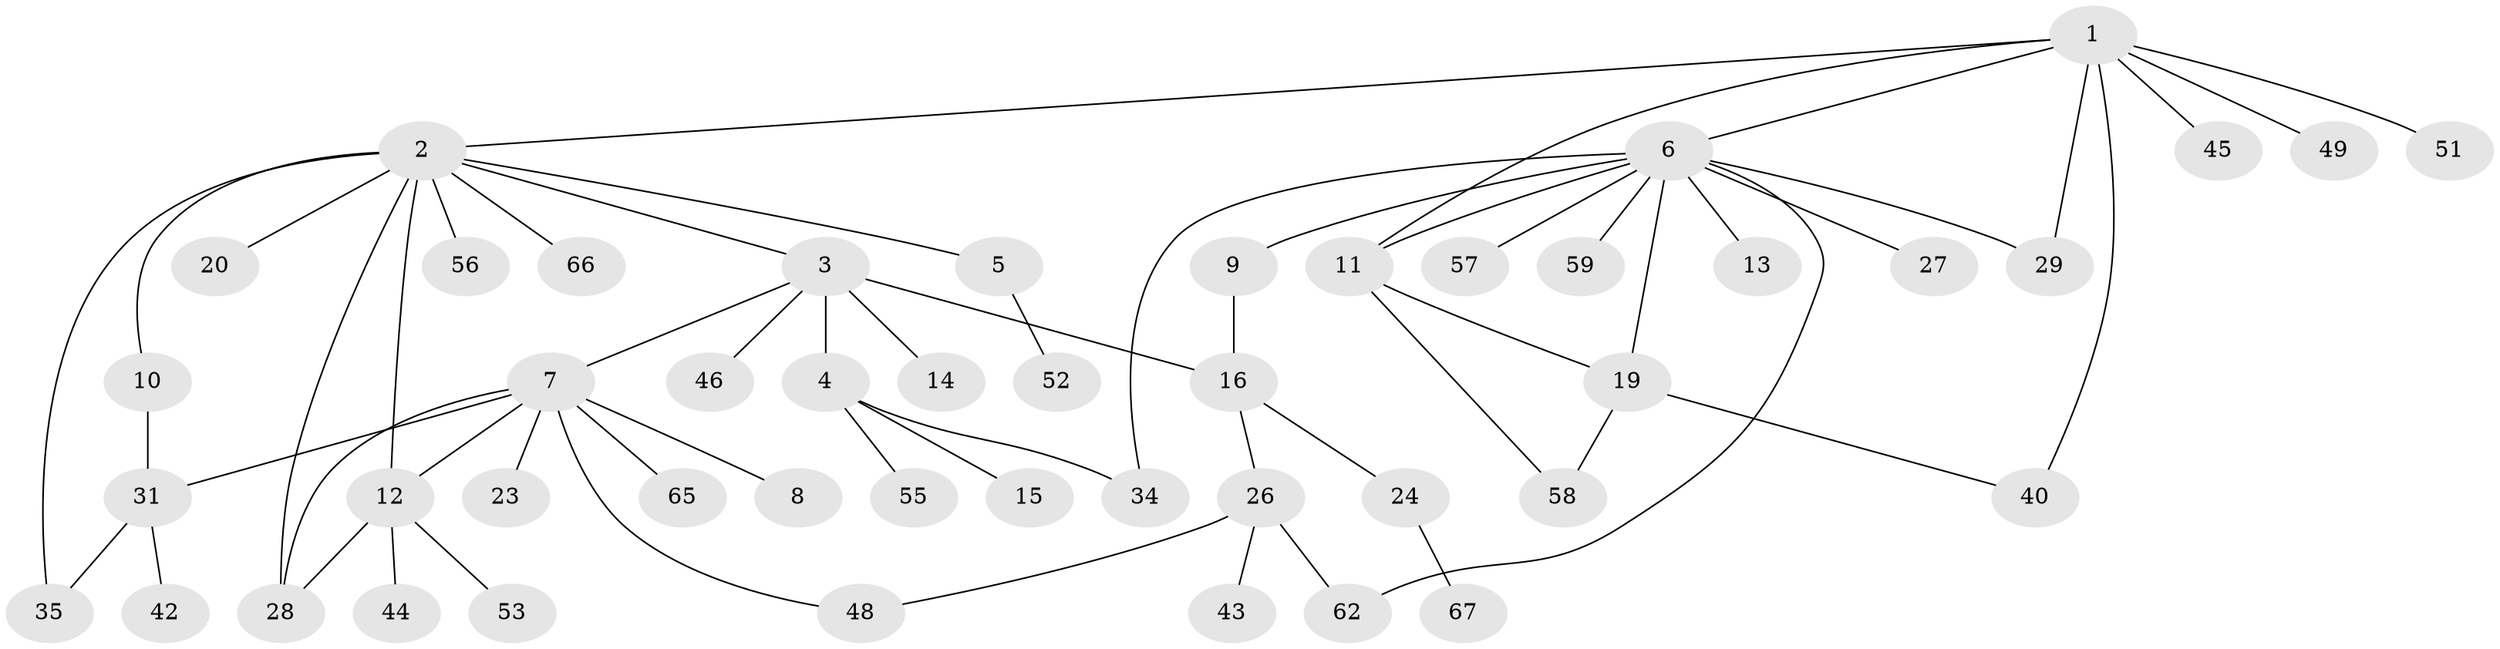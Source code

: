 // original degree distribution, {8: 0.029850746268656716, 11: 0.014925373134328358, 3: 0.13432835820895522, 12: 0.014925373134328358, 9: 0.014925373134328358, 1: 0.5074626865671642, 2: 0.19402985074626866, 5: 0.07462686567164178, 4: 0.014925373134328358}
// Generated by graph-tools (version 1.1) at 2025/11/02/27/25 16:11:12]
// undirected, 47 vertices, 60 edges
graph export_dot {
graph [start="1"]
  node [color=gray90,style=filled];
  1 [super="+22"];
  2 [super="+61"];
  3 [super="+18"];
  4 [super="+50"];
  5 [super="+54"];
  6 [super="+36"];
  7 [super="+17"];
  8;
  9;
  10 [super="+25"];
  11 [super="+41"];
  12 [super="+33"];
  13 [super="+32"];
  14;
  15;
  16 [super="+21"];
  19 [super="+47"];
  20;
  23 [super="+60"];
  24 [super="+30"];
  26 [super="+63"];
  27;
  28 [super="+37"];
  29 [super="+64"];
  31 [super="+39"];
  34 [super="+38"];
  35;
  40;
  42;
  43;
  44;
  45;
  46;
  48;
  49;
  51;
  52;
  53;
  55;
  56;
  57;
  58;
  59;
  62;
  65;
  66;
  67;
  1 -- 2;
  1 -- 6;
  1 -- 11;
  1 -- 29;
  1 -- 40;
  1 -- 49;
  1 -- 51;
  1 -- 45;
  2 -- 3;
  2 -- 5;
  2 -- 10;
  2 -- 12;
  2 -- 20;
  2 -- 28;
  2 -- 35;
  2 -- 56;
  2 -- 66;
  3 -- 4;
  3 -- 7;
  3 -- 14;
  3 -- 16 [weight=2];
  3 -- 46;
  4 -- 15;
  4 -- 34;
  4 -- 55;
  5 -- 52;
  6 -- 9;
  6 -- 11;
  6 -- 13;
  6 -- 19;
  6 -- 27;
  6 -- 29;
  6 -- 34;
  6 -- 57;
  6 -- 59;
  6 -- 62;
  7 -- 8;
  7 -- 31;
  7 -- 48;
  7 -- 65;
  7 -- 23;
  7 -- 28;
  7 -- 12;
  9 -- 16;
  10 -- 31;
  11 -- 19;
  11 -- 58;
  12 -- 53;
  12 -- 28;
  12 -- 44;
  16 -- 24;
  16 -- 26;
  19 -- 40;
  19 -- 58;
  24 -- 67;
  26 -- 43;
  26 -- 48;
  26 -- 62;
  31 -- 35;
  31 -- 42;
}

